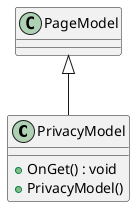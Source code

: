 @startuml PrivacyModel
class PrivacyModel  {
    + OnGet() : void
    + PrivacyModel()
}
PageModel <|-- PrivacyModel
@enduml